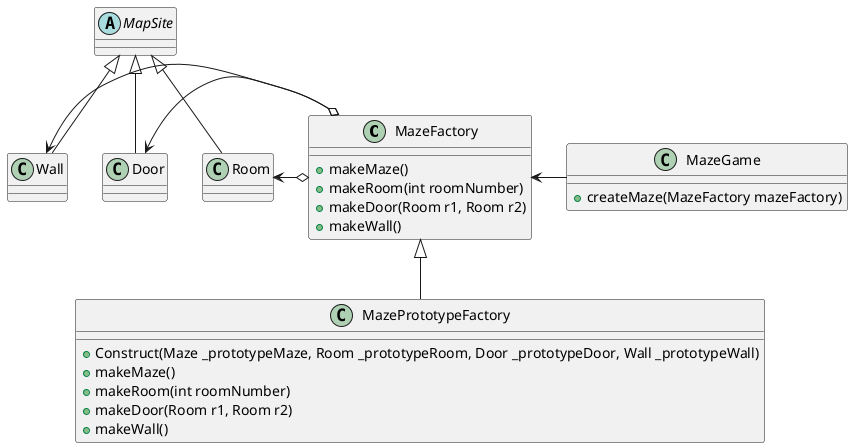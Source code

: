 @startuml

MazeFactory <- MazeGame

MazeFactory <|-- MazePrototypeFactory

MazeFactory o--left-> Room
MazeFactory o--left-> Door
MazeFactory o--left-> Wall



MapSite <|-- Room
MapSite <|-- Door
MapSite <|-- Wall


class MazeGame{
+ createMaze(MazeFactory mazeFactory)
}

abstract MapSite{
}
class Room{
}

class Door{
}

class Wall{
}

class MazePrototypeFactory{
+ Construct(Maze _prototypeMaze, Room _prototypeRoom, Door _prototypeDoor, Wall _prototypeWall)
+ makeMaze()
+ makeRoom(int roomNumber)
+ makeDoor(Room r1, Room r2)
+ makeWall()
}

class MazeFactory{
+ makeMaze()
+ makeRoom(int roomNumber)
+ makeDoor(Room r1, Room r2)
+ makeWall()
}

@enduml
